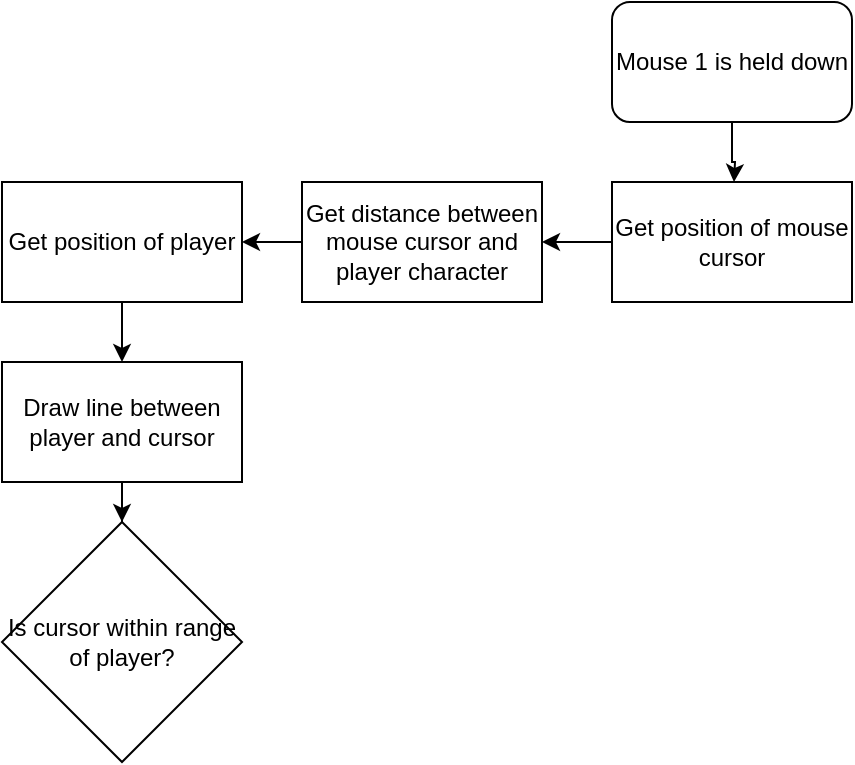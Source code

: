 <mxfile version="14.7.0" type="device"><diagram id="EK4SMEVAY89h7nNcJtJG" name="Page-1"><mxGraphModel dx="1182" dy="764" grid="1" gridSize="10" guides="1" tooltips="1" connect="1" arrows="1" fold="1" page="1" pageScale="1" pageWidth="850" pageHeight="1100" math="0" shadow="0"><root><mxCell id="0"/><mxCell id="1" parent="0"/><mxCell id="w9S6WK6tLHEJnElVn2q4-3" value="" style="edgeStyle=orthogonalEdgeStyle;rounded=0;orthogonalLoop=1;jettySize=auto;html=1;" parent="1" source="w9S6WK6tLHEJnElVn2q4-1" edge="1"><mxGeometry relative="1" as="geometry"><mxPoint x="426" y="110" as="targetPoint"/></mxGeometry></mxCell><mxCell id="w9S6WK6tLHEJnElVn2q4-1" value="Mouse 1 is held down" style="rounded=1;whiteSpace=wrap;html=1;" parent="1" vertex="1"><mxGeometry x="365" y="20" width="120" height="60" as="geometry"/></mxCell><mxCell id="G-ITM1jPzIPBiohBSacQ-7" value="" style="edgeStyle=orthogonalEdgeStyle;rounded=0;orthogonalLoop=1;jettySize=auto;html=1;" edge="1" parent="1" source="G-ITM1jPzIPBiohBSacQ-1" target="G-ITM1jPzIPBiohBSacQ-6"><mxGeometry relative="1" as="geometry"/></mxCell><mxCell id="G-ITM1jPzIPBiohBSacQ-1" value="Get position of mouse cursor" style="rounded=0;whiteSpace=wrap;html=1;" vertex="1" parent="1"><mxGeometry x="365" y="110" width="120" height="60" as="geometry"/></mxCell><mxCell id="G-ITM1jPzIPBiohBSacQ-5" value="" style="edgeStyle=orthogonalEdgeStyle;rounded=0;orthogonalLoop=1;jettySize=auto;html=1;" edge="1" parent="1" source="G-ITM1jPzIPBiohBSacQ-2" target="G-ITM1jPzIPBiohBSacQ-4"><mxGeometry relative="1" as="geometry"/></mxCell><mxCell id="G-ITM1jPzIPBiohBSacQ-2" value="Get position of player" style="rounded=0;whiteSpace=wrap;html=1;" vertex="1" parent="1"><mxGeometry x="60" y="110" width="120" height="60" as="geometry"/></mxCell><mxCell id="G-ITM1jPzIPBiohBSacQ-10" value="" style="edgeStyle=orthogonalEdgeStyle;rounded=0;orthogonalLoop=1;jettySize=auto;html=1;" edge="1" parent="1" source="G-ITM1jPzIPBiohBSacQ-4" target="G-ITM1jPzIPBiohBSacQ-9"><mxGeometry relative="1" as="geometry"/></mxCell><mxCell id="G-ITM1jPzIPBiohBSacQ-4" value="Draw line between player and cursor" style="rounded=0;whiteSpace=wrap;html=1;" vertex="1" parent="1"><mxGeometry x="60" y="200" width="120" height="60" as="geometry"/></mxCell><mxCell id="G-ITM1jPzIPBiohBSacQ-8" value="" style="edgeStyle=orthogonalEdgeStyle;rounded=0;orthogonalLoop=1;jettySize=auto;html=1;" edge="1" parent="1" source="G-ITM1jPzIPBiohBSacQ-6" target="G-ITM1jPzIPBiohBSacQ-2"><mxGeometry relative="1" as="geometry"/></mxCell><mxCell id="G-ITM1jPzIPBiohBSacQ-6" value="Get distance between mouse cursor and player character" style="rounded=0;whiteSpace=wrap;html=1;" vertex="1" parent="1"><mxGeometry x="210" y="110" width="120" height="60" as="geometry"/></mxCell><mxCell id="G-ITM1jPzIPBiohBSacQ-9" value="Is cursor within range of player?" style="rhombus;whiteSpace=wrap;html=1;" vertex="1" parent="1"><mxGeometry x="60" y="280" width="120" height="120" as="geometry"/></mxCell></root></mxGraphModel></diagram></mxfile>